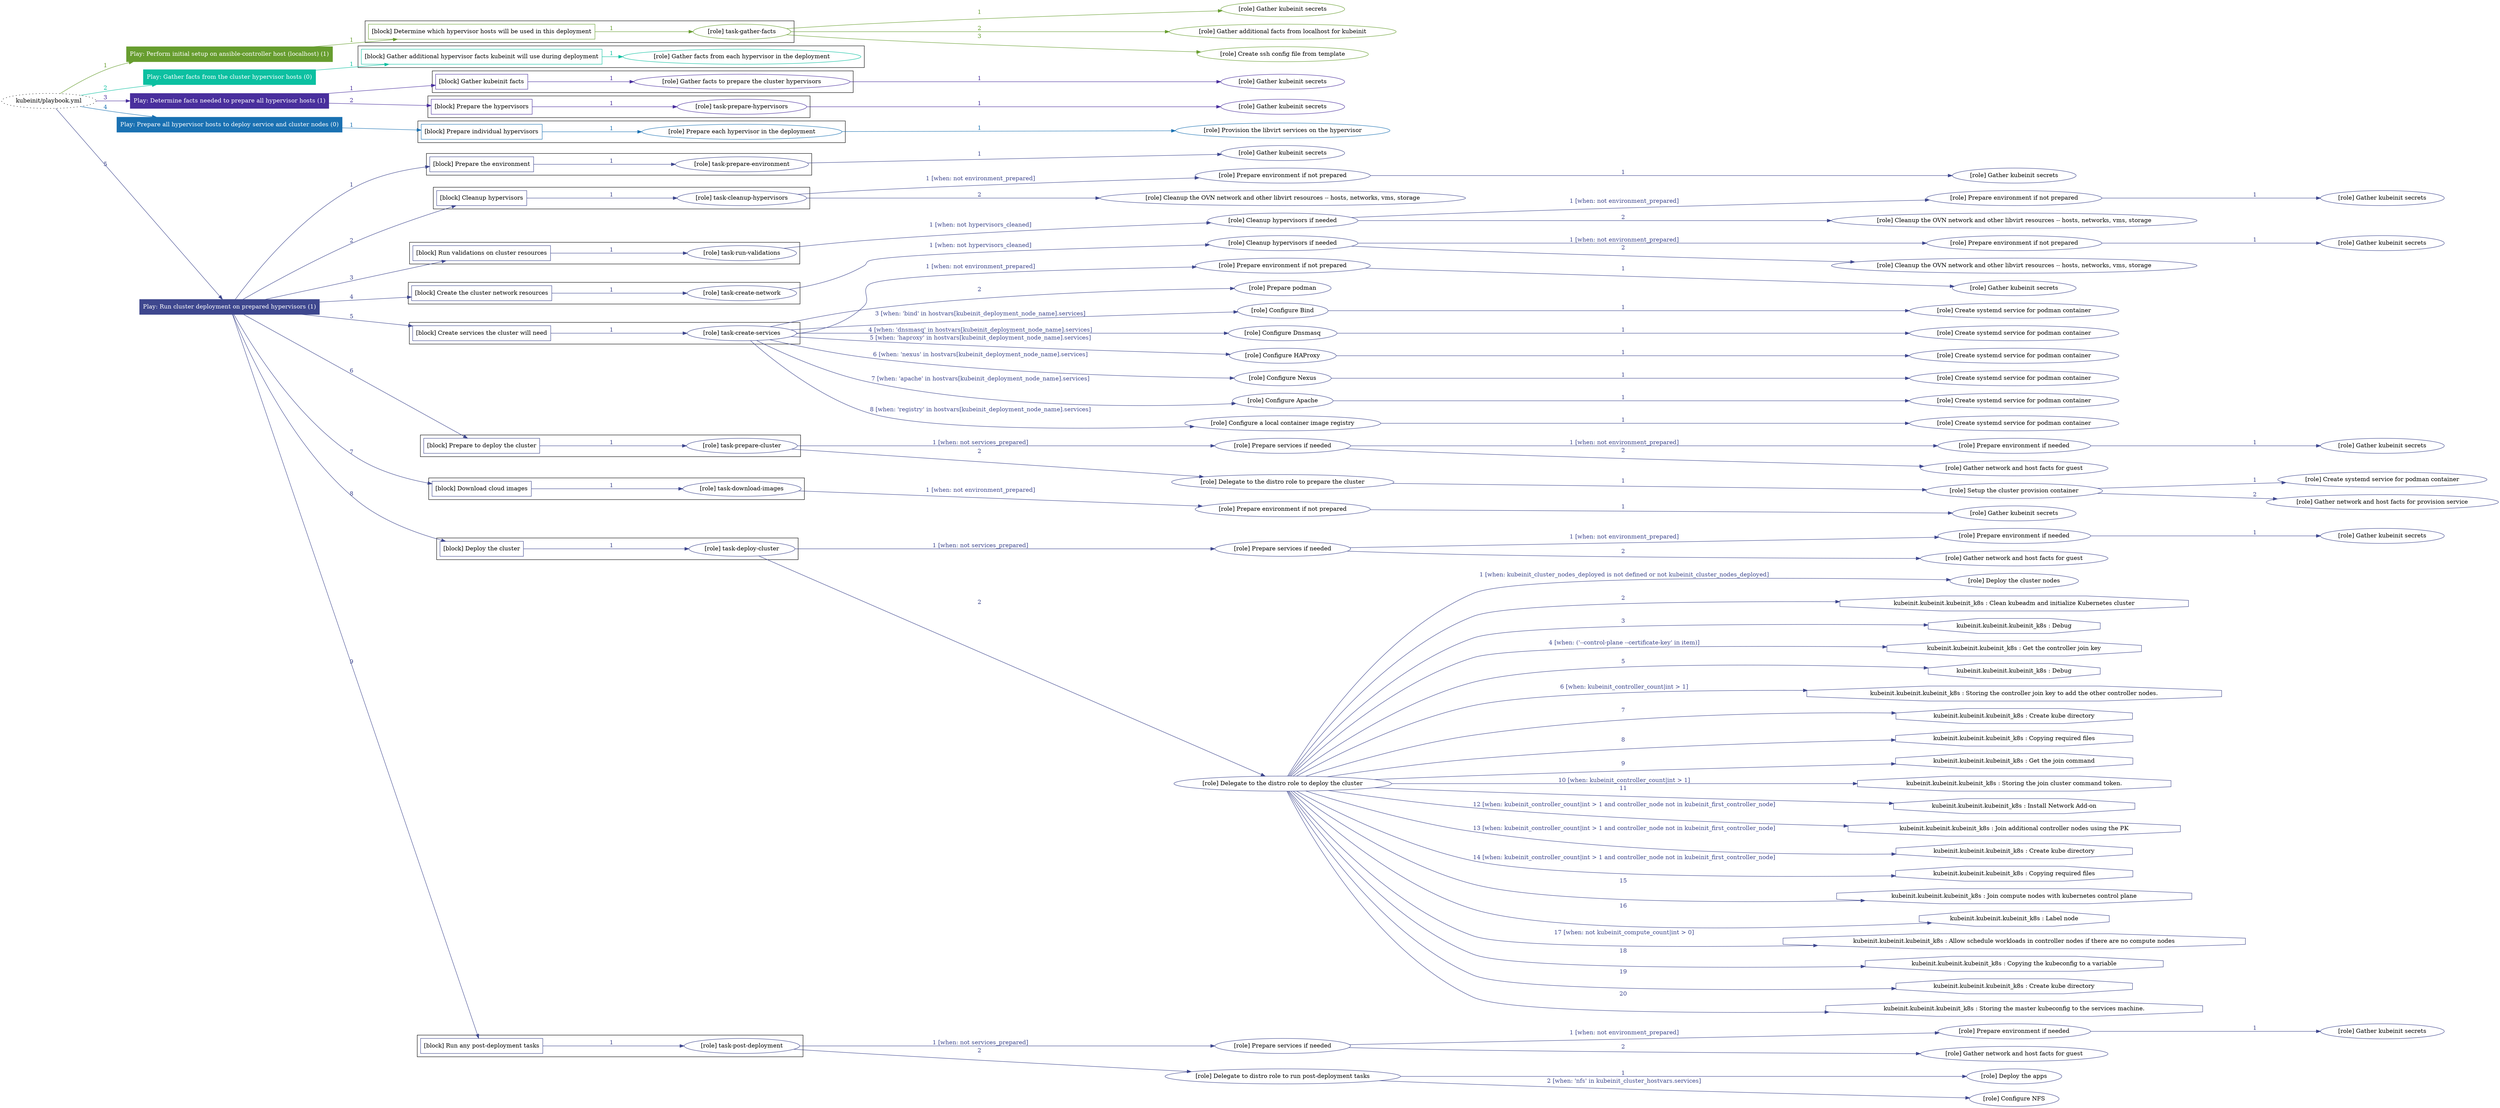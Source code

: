 digraph {
	graph [concentrate=true ordering=in rankdir=LR ratio=fill]
	edge [esep=5 sep=10]
	"kubeinit/playbook.yml" [URL="/home/runner/work/kubeinit/kubeinit/kubeinit/playbook.yml" id=playbook_3165745f style=dotted]
	play_7732053f [label="Play: Perform initial setup on ansible-controller host (localhost) (1)" URL="/home/runner/work/kubeinit/kubeinit/kubeinit/playbook.yml" color="#679d2f" fontcolor="#ffffff" id=play_7732053f shape=box style=filled tooltip=localhost]
	"kubeinit/playbook.yml" -> play_7732053f [label="1 " color="#679d2f" fontcolor="#679d2f" id=edge_18a2d236 labeltooltip="1 " tooltip="1 "]
	subgraph "Gather kubeinit secrets" {
		role_f5521362 [label="[role] Gather kubeinit secrets" URL="/home/runner/.ansible/collections/ansible_collections/kubeinit/kubeinit/roles/kubeinit_prepare/tasks/build_hypervisors_group.yml" color="#679d2f" id=role_f5521362 tooltip="Gather kubeinit secrets"]
	}
	subgraph "Gather additional facts from localhost for kubeinit" {
		role_869989e0 [label="[role] Gather additional facts from localhost for kubeinit" URL="/home/runner/.ansible/collections/ansible_collections/kubeinit/kubeinit/roles/kubeinit_prepare/tasks/build_hypervisors_group.yml" color="#679d2f" id=role_869989e0 tooltip="Gather additional facts from localhost for kubeinit"]
	}
	subgraph "Create ssh config file from template" {
		role_b0a0c45e [label="[role] Create ssh config file from template" URL="/home/runner/.ansible/collections/ansible_collections/kubeinit/kubeinit/roles/kubeinit_prepare/tasks/build_hypervisors_group.yml" color="#679d2f" id=role_b0a0c45e tooltip="Create ssh config file from template"]
	}
	subgraph "task-gather-facts" {
		role_7990afbc [label="[role] task-gather-facts" URL="/home/runner/work/kubeinit/kubeinit/kubeinit/playbook.yml" color="#679d2f" id=role_7990afbc tooltip="task-gather-facts"]
		role_7990afbc -> role_f5521362 [label="1 " color="#679d2f" fontcolor="#679d2f" id=edge_d9686c06 labeltooltip="1 " tooltip="1 "]
		role_7990afbc -> role_869989e0 [label="2 " color="#679d2f" fontcolor="#679d2f" id=edge_63c1c365 labeltooltip="2 " tooltip="2 "]
		role_7990afbc -> role_b0a0c45e [label="3 " color="#679d2f" fontcolor="#679d2f" id=edge_cf2bccf6 labeltooltip="3 " tooltip="3 "]
	}
	subgraph "Play: Perform initial setup on ansible-controller host (localhost) (1)" {
		play_7732053f -> block_eb1ea2cf [label=1 color="#679d2f" fontcolor="#679d2f" id=edge_2b049e24 labeltooltip=1 tooltip=1]
		subgraph cluster_block_eb1ea2cf {
			block_eb1ea2cf [label="[block] Determine which hypervisor hosts will be used in this deployment" URL="/home/runner/work/kubeinit/kubeinit/kubeinit/playbook.yml" color="#679d2f" id=block_eb1ea2cf labeltooltip="Determine which hypervisor hosts will be used in this deployment" shape=box tooltip="Determine which hypervisor hosts will be used in this deployment"]
			block_eb1ea2cf -> role_7990afbc [label="1 " color="#679d2f" fontcolor="#679d2f" id=edge_7a3307f5 labeltooltip="1 " tooltip="1 "]
		}
	}
	play_c67f6a7a [label="Play: Gather facts from the cluster hypervisor hosts (0)" URL="/home/runner/work/kubeinit/kubeinit/kubeinit/playbook.yml" color="#0cc0a1" fontcolor="#ffffff" id=play_c67f6a7a shape=box style=filled tooltip="Play: Gather facts from the cluster hypervisor hosts (0)"]
	"kubeinit/playbook.yml" -> play_c67f6a7a [label="2 " color="#0cc0a1" fontcolor="#0cc0a1" id=edge_d3c351ad labeltooltip="2 " tooltip="2 "]
	subgraph "Gather facts from each hypervisor in the deployment" {
		role_34491dc2 [label="[role] Gather facts from each hypervisor in the deployment" URL="/home/runner/work/kubeinit/kubeinit/kubeinit/playbook.yml" color="#0cc0a1" id=role_34491dc2 tooltip="Gather facts from each hypervisor in the deployment"]
	}
	subgraph "Play: Gather facts from the cluster hypervisor hosts (0)" {
		play_c67f6a7a -> block_c4824971 [label=1 color="#0cc0a1" fontcolor="#0cc0a1" id=edge_800a2364 labeltooltip=1 tooltip=1]
		subgraph cluster_block_c4824971 {
			block_c4824971 [label="[block] Gather additional hypervisor facts kubeinit will use during deployment" URL="/home/runner/work/kubeinit/kubeinit/kubeinit/playbook.yml" color="#0cc0a1" id=block_c4824971 labeltooltip="Gather additional hypervisor facts kubeinit will use during deployment" shape=box tooltip="Gather additional hypervisor facts kubeinit will use during deployment"]
			block_c4824971 -> role_34491dc2 [label="1 " color="#0cc0a1" fontcolor="#0cc0a1" id=edge_af9f98d0 labeltooltip="1 " tooltip="1 "]
		}
	}
	play_3482fbfd [label="Play: Determine facts needed to prepare all hypervisor hosts (1)" URL="/home/runner/work/kubeinit/kubeinit/kubeinit/playbook.yml" color="#492f9d" fontcolor="#ffffff" id=play_3482fbfd shape=box style=filled tooltip=localhost]
	"kubeinit/playbook.yml" -> play_3482fbfd [label="3 " color="#492f9d" fontcolor="#492f9d" id=edge_19262df9 labeltooltip="3 " tooltip="3 "]
	subgraph "Gather kubeinit secrets" {
		role_a6444d42 [label="[role] Gather kubeinit secrets" URL="/home/runner/.ansible/collections/ansible_collections/kubeinit/kubeinit/roles/kubeinit_prepare/tasks/gather_kubeinit_facts.yml" color="#492f9d" id=role_a6444d42 tooltip="Gather kubeinit secrets"]
	}
	subgraph "Gather facts to prepare the cluster hypervisors" {
		role_35781686 [label="[role] Gather facts to prepare the cluster hypervisors" URL="/home/runner/work/kubeinit/kubeinit/kubeinit/playbook.yml" color="#492f9d" id=role_35781686 tooltip="Gather facts to prepare the cluster hypervisors"]
		role_35781686 -> role_a6444d42 [label="1 " color="#492f9d" fontcolor="#492f9d" id=edge_e330c5f6 labeltooltip="1 " tooltip="1 "]
	}
	subgraph "Gather kubeinit secrets" {
		role_bcbd98dd [label="[role] Gather kubeinit secrets" URL="/home/runner/.ansible/collections/ansible_collections/kubeinit/kubeinit/roles/kubeinit_prepare/tasks/gather_kubeinit_facts.yml" color="#492f9d" id=role_bcbd98dd tooltip="Gather kubeinit secrets"]
	}
	subgraph "task-prepare-hypervisors" {
		role_36a575d7 [label="[role] task-prepare-hypervisors" URL="/home/runner/work/kubeinit/kubeinit/kubeinit/playbook.yml" color="#492f9d" id=role_36a575d7 tooltip="task-prepare-hypervisors"]
		role_36a575d7 -> role_bcbd98dd [label="1 " color="#492f9d" fontcolor="#492f9d" id=edge_57d46750 labeltooltip="1 " tooltip="1 "]
	}
	subgraph "Play: Determine facts needed to prepare all hypervisor hosts (1)" {
		play_3482fbfd -> block_3a39e087 [label=1 color="#492f9d" fontcolor="#492f9d" id=edge_b2993657 labeltooltip=1 tooltip=1]
		subgraph cluster_block_3a39e087 {
			block_3a39e087 [label="[block] Gather kubeinit facts" URL="/home/runner/work/kubeinit/kubeinit/kubeinit/playbook.yml" color="#492f9d" id=block_3a39e087 labeltooltip="Gather kubeinit facts" shape=box tooltip="Gather kubeinit facts"]
			block_3a39e087 -> role_35781686 [label="1 " color="#492f9d" fontcolor="#492f9d" id=edge_825f5d15 labeltooltip="1 " tooltip="1 "]
		}
		play_3482fbfd -> block_2d085ab9 [label=2 color="#492f9d" fontcolor="#492f9d" id=edge_289c9c91 labeltooltip=2 tooltip=2]
		subgraph cluster_block_2d085ab9 {
			block_2d085ab9 [label="[block] Prepare the hypervisors" URL="/home/runner/work/kubeinit/kubeinit/kubeinit/playbook.yml" color="#492f9d" id=block_2d085ab9 labeltooltip="Prepare the hypervisors" shape=box tooltip="Prepare the hypervisors"]
			block_2d085ab9 -> role_36a575d7 [label="1 " color="#492f9d" fontcolor="#492f9d" id=edge_ff63791f labeltooltip="1 " tooltip="1 "]
		}
	}
	play_75b4f230 [label="Play: Prepare all hypervisor hosts to deploy service and cluster nodes (0)" URL="/home/runner/work/kubeinit/kubeinit/kubeinit/playbook.yml" color="#1a71b2" fontcolor="#ffffff" id=play_75b4f230 shape=box style=filled tooltip="Play: Prepare all hypervisor hosts to deploy service and cluster nodes (0)"]
	"kubeinit/playbook.yml" -> play_75b4f230 [label="4 " color="#1a71b2" fontcolor="#1a71b2" id=edge_0da9a052 labeltooltip="4 " tooltip="4 "]
	subgraph "Provision the libvirt services on the hypervisor" {
		role_efe961d8 [label="[role] Provision the libvirt services on the hypervisor" URL="/home/runner/.ansible/collections/ansible_collections/kubeinit/kubeinit/roles/kubeinit_prepare/tasks/prepare_hypervisor.yml" color="#1a71b2" id=role_efe961d8 tooltip="Provision the libvirt services on the hypervisor"]
	}
	subgraph "Prepare each hypervisor in the deployment" {
		role_9a3b2b45 [label="[role] Prepare each hypervisor in the deployment" URL="/home/runner/work/kubeinit/kubeinit/kubeinit/playbook.yml" color="#1a71b2" id=role_9a3b2b45 tooltip="Prepare each hypervisor in the deployment"]
		role_9a3b2b45 -> role_efe961d8 [label="1 " color="#1a71b2" fontcolor="#1a71b2" id=edge_e60cfba0 labeltooltip="1 " tooltip="1 "]
	}
	subgraph "Play: Prepare all hypervisor hosts to deploy service and cluster nodes (0)" {
		play_75b4f230 -> block_da610d48 [label=1 color="#1a71b2" fontcolor="#1a71b2" id=edge_67eec0fd labeltooltip=1 tooltip=1]
		subgraph cluster_block_da610d48 {
			block_da610d48 [label="[block] Prepare individual hypervisors" URL="/home/runner/work/kubeinit/kubeinit/kubeinit/playbook.yml" color="#1a71b2" id=block_da610d48 labeltooltip="Prepare individual hypervisors" shape=box tooltip="Prepare individual hypervisors"]
			block_da610d48 -> role_9a3b2b45 [label="1 " color="#1a71b2" fontcolor="#1a71b2" id=edge_448d2291 labeltooltip="1 " tooltip="1 "]
		}
	}
	play_3ad72311 [label="Play: Run cluster deployment on prepared hypervisors (1)" URL="/home/runner/work/kubeinit/kubeinit/kubeinit/playbook.yml" color="#3e478e" fontcolor="#ffffff" id=play_3ad72311 shape=box style=filled tooltip=localhost]
	"kubeinit/playbook.yml" -> play_3ad72311 [label="5 " color="#3e478e" fontcolor="#3e478e" id=edge_d357e8da labeltooltip="5 " tooltip="5 "]
	subgraph "Gather kubeinit secrets" {
		role_316bd470 [label="[role] Gather kubeinit secrets" URL="/home/runner/.ansible/collections/ansible_collections/kubeinit/kubeinit/roles/kubeinit_prepare/tasks/gather_kubeinit_facts.yml" color="#3e478e" id=role_316bd470 tooltip="Gather kubeinit secrets"]
	}
	subgraph "task-prepare-environment" {
		role_17bb1a7e [label="[role] task-prepare-environment" URL="/home/runner/work/kubeinit/kubeinit/kubeinit/playbook.yml" color="#3e478e" id=role_17bb1a7e tooltip="task-prepare-environment"]
		role_17bb1a7e -> role_316bd470 [label="1 " color="#3e478e" fontcolor="#3e478e" id=edge_1576ab50 labeltooltip="1 " tooltip="1 "]
	}
	subgraph "Gather kubeinit secrets" {
		role_2421fcd0 [label="[role] Gather kubeinit secrets" URL="/home/runner/.ansible/collections/ansible_collections/kubeinit/kubeinit/roles/kubeinit_prepare/tasks/gather_kubeinit_facts.yml" color="#3e478e" id=role_2421fcd0 tooltip="Gather kubeinit secrets"]
	}
	subgraph "Prepare environment if not prepared" {
		role_0629b614 [label="[role] Prepare environment if not prepared" URL="/home/runner/.ansible/collections/ansible_collections/kubeinit/kubeinit/roles/kubeinit_prepare/tasks/cleanup_hypervisors.yml" color="#3e478e" id=role_0629b614 tooltip="Prepare environment if not prepared"]
		role_0629b614 -> role_2421fcd0 [label="1 " color="#3e478e" fontcolor="#3e478e" id=edge_58440926 labeltooltip="1 " tooltip="1 "]
	}
	subgraph "Cleanup the OVN network and other libvirt resources -- hosts, networks, vms, storage" {
		role_54d5fd8d [label="[role] Cleanup the OVN network and other libvirt resources -- hosts, networks, vms, storage" URL="/home/runner/.ansible/collections/ansible_collections/kubeinit/kubeinit/roles/kubeinit_prepare/tasks/cleanup_hypervisors.yml" color="#3e478e" id=role_54d5fd8d tooltip="Cleanup the OVN network and other libvirt resources -- hosts, networks, vms, storage"]
	}
	subgraph "task-cleanup-hypervisors" {
		role_c85afd9b [label="[role] task-cleanup-hypervisors" URL="/home/runner/work/kubeinit/kubeinit/kubeinit/playbook.yml" color="#3e478e" id=role_c85afd9b tooltip="task-cleanup-hypervisors"]
		role_c85afd9b -> role_0629b614 [label="1 [when: not environment_prepared]" color="#3e478e" fontcolor="#3e478e" id=edge_e163da12 labeltooltip="1 [when: not environment_prepared]" tooltip="1 [when: not environment_prepared]"]
		role_c85afd9b -> role_54d5fd8d [label="2 " color="#3e478e" fontcolor="#3e478e" id=edge_c6ffd239 labeltooltip="2 " tooltip="2 "]
	}
	subgraph "Gather kubeinit secrets" {
		role_d8b8347f [label="[role] Gather kubeinit secrets" URL="/home/runner/.ansible/collections/ansible_collections/kubeinit/kubeinit/roles/kubeinit_prepare/tasks/gather_kubeinit_facts.yml" color="#3e478e" id=role_d8b8347f tooltip="Gather kubeinit secrets"]
	}
	subgraph "Prepare environment if not prepared" {
		role_708a2ee4 [label="[role] Prepare environment if not prepared" URL="/home/runner/.ansible/collections/ansible_collections/kubeinit/kubeinit/roles/kubeinit_prepare/tasks/cleanup_hypervisors.yml" color="#3e478e" id=role_708a2ee4 tooltip="Prepare environment if not prepared"]
		role_708a2ee4 -> role_d8b8347f [label="1 " color="#3e478e" fontcolor="#3e478e" id=edge_58d5c79b labeltooltip="1 " tooltip="1 "]
	}
	subgraph "Cleanup the OVN network and other libvirt resources -- hosts, networks, vms, storage" {
		role_8eee8538 [label="[role] Cleanup the OVN network and other libvirt resources -- hosts, networks, vms, storage" URL="/home/runner/.ansible/collections/ansible_collections/kubeinit/kubeinit/roles/kubeinit_prepare/tasks/cleanup_hypervisors.yml" color="#3e478e" id=role_8eee8538 tooltip="Cleanup the OVN network and other libvirt resources -- hosts, networks, vms, storage"]
	}
	subgraph "Cleanup hypervisors if needed" {
		role_d2f7ac03 [label="[role] Cleanup hypervisors if needed" URL="/home/runner/.ansible/collections/ansible_collections/kubeinit/kubeinit/roles/kubeinit_validations/tasks/main.yml" color="#3e478e" id=role_d2f7ac03 tooltip="Cleanup hypervisors if needed"]
		role_d2f7ac03 -> role_708a2ee4 [label="1 [when: not environment_prepared]" color="#3e478e" fontcolor="#3e478e" id=edge_976ac7d8 labeltooltip="1 [when: not environment_prepared]" tooltip="1 [when: not environment_prepared]"]
		role_d2f7ac03 -> role_8eee8538 [label="2 " color="#3e478e" fontcolor="#3e478e" id=edge_96206c5b labeltooltip="2 " tooltip="2 "]
	}
	subgraph "task-run-validations" {
		role_d3e943c5 [label="[role] task-run-validations" URL="/home/runner/work/kubeinit/kubeinit/kubeinit/playbook.yml" color="#3e478e" id=role_d3e943c5 tooltip="task-run-validations"]
		role_d3e943c5 -> role_d2f7ac03 [label="1 [when: not hypervisors_cleaned]" color="#3e478e" fontcolor="#3e478e" id=edge_f1c0a6af labeltooltip="1 [when: not hypervisors_cleaned]" tooltip="1 [when: not hypervisors_cleaned]"]
	}
	subgraph "Gather kubeinit secrets" {
		role_7473828e [label="[role] Gather kubeinit secrets" URL="/home/runner/.ansible/collections/ansible_collections/kubeinit/kubeinit/roles/kubeinit_prepare/tasks/gather_kubeinit_facts.yml" color="#3e478e" id=role_7473828e tooltip="Gather kubeinit secrets"]
	}
	subgraph "Prepare environment if not prepared" {
		role_cd8ec836 [label="[role] Prepare environment if not prepared" URL="/home/runner/.ansible/collections/ansible_collections/kubeinit/kubeinit/roles/kubeinit_prepare/tasks/cleanup_hypervisors.yml" color="#3e478e" id=role_cd8ec836 tooltip="Prepare environment if not prepared"]
		role_cd8ec836 -> role_7473828e [label="1 " color="#3e478e" fontcolor="#3e478e" id=edge_6739944d labeltooltip="1 " tooltip="1 "]
	}
	subgraph "Cleanup the OVN network and other libvirt resources -- hosts, networks, vms, storage" {
		role_aff977ee [label="[role] Cleanup the OVN network and other libvirt resources -- hosts, networks, vms, storage" URL="/home/runner/.ansible/collections/ansible_collections/kubeinit/kubeinit/roles/kubeinit_prepare/tasks/cleanup_hypervisors.yml" color="#3e478e" id=role_aff977ee tooltip="Cleanup the OVN network and other libvirt resources -- hosts, networks, vms, storage"]
	}
	subgraph "Cleanup hypervisors if needed" {
		role_e531f268 [label="[role] Cleanup hypervisors if needed" URL="/home/runner/.ansible/collections/ansible_collections/kubeinit/kubeinit/roles/kubeinit_libvirt/tasks/create_network.yml" color="#3e478e" id=role_e531f268 tooltip="Cleanup hypervisors if needed"]
		role_e531f268 -> role_cd8ec836 [label="1 [when: not environment_prepared]" color="#3e478e" fontcolor="#3e478e" id=edge_e78756f5 labeltooltip="1 [when: not environment_prepared]" tooltip="1 [when: not environment_prepared]"]
		role_e531f268 -> role_aff977ee [label="2 " color="#3e478e" fontcolor="#3e478e" id=edge_6941ae46 labeltooltip="2 " tooltip="2 "]
	}
	subgraph "task-create-network" {
		role_a4b1c1f9 [label="[role] task-create-network" URL="/home/runner/work/kubeinit/kubeinit/kubeinit/playbook.yml" color="#3e478e" id=role_a4b1c1f9 tooltip="task-create-network"]
		role_a4b1c1f9 -> role_e531f268 [label="1 [when: not hypervisors_cleaned]" color="#3e478e" fontcolor="#3e478e" id=edge_278b6329 labeltooltip="1 [when: not hypervisors_cleaned]" tooltip="1 [when: not hypervisors_cleaned]"]
	}
	subgraph "Gather kubeinit secrets" {
		role_55a1cc12 [label="[role] Gather kubeinit secrets" URL="/home/runner/.ansible/collections/ansible_collections/kubeinit/kubeinit/roles/kubeinit_prepare/tasks/gather_kubeinit_facts.yml" color="#3e478e" id=role_55a1cc12 tooltip="Gather kubeinit secrets"]
	}
	subgraph "Prepare environment if not prepared" {
		role_262603f8 [label="[role] Prepare environment if not prepared" URL="/home/runner/.ansible/collections/ansible_collections/kubeinit/kubeinit/roles/kubeinit_services/tasks/main.yml" color="#3e478e" id=role_262603f8 tooltip="Prepare environment if not prepared"]
		role_262603f8 -> role_55a1cc12 [label="1 " color="#3e478e" fontcolor="#3e478e" id=edge_b19e47af labeltooltip="1 " tooltip="1 "]
	}
	subgraph "Prepare podman" {
		role_af8da46a [label="[role] Prepare podman" URL="/home/runner/.ansible/collections/ansible_collections/kubeinit/kubeinit/roles/kubeinit_services/tasks/00_create_service_pod.yml" color="#3e478e" id=role_af8da46a tooltip="Prepare podman"]
	}
	subgraph "Create systemd service for podman container" {
		role_771748c2 [label="[role] Create systemd service for podman container" URL="/home/runner/.ansible/collections/ansible_collections/kubeinit/kubeinit/roles/kubeinit_bind/tasks/main.yml" color="#3e478e" id=role_771748c2 tooltip="Create systemd service for podman container"]
	}
	subgraph "Configure Bind" {
		role_23d34fb8 [label="[role] Configure Bind" URL="/home/runner/.ansible/collections/ansible_collections/kubeinit/kubeinit/roles/kubeinit_services/tasks/start_services_containers.yml" color="#3e478e" id=role_23d34fb8 tooltip="Configure Bind"]
		role_23d34fb8 -> role_771748c2 [label="1 " color="#3e478e" fontcolor="#3e478e" id=edge_f63b32d1 labeltooltip="1 " tooltip="1 "]
	}
	subgraph "Create systemd service for podman container" {
		role_e5cddb9d [label="[role] Create systemd service for podman container" URL="/home/runner/.ansible/collections/ansible_collections/kubeinit/kubeinit/roles/kubeinit_dnsmasq/tasks/main.yml" color="#3e478e" id=role_e5cddb9d tooltip="Create systemd service for podman container"]
	}
	subgraph "Configure Dnsmasq" {
		role_c4b2b7ac [label="[role] Configure Dnsmasq" URL="/home/runner/.ansible/collections/ansible_collections/kubeinit/kubeinit/roles/kubeinit_services/tasks/start_services_containers.yml" color="#3e478e" id=role_c4b2b7ac tooltip="Configure Dnsmasq"]
		role_c4b2b7ac -> role_e5cddb9d [label="1 " color="#3e478e" fontcolor="#3e478e" id=edge_329ff7d8 labeltooltip="1 " tooltip="1 "]
	}
	subgraph "Create systemd service for podman container" {
		role_b57f21c9 [label="[role] Create systemd service for podman container" URL="/home/runner/.ansible/collections/ansible_collections/kubeinit/kubeinit/roles/kubeinit_haproxy/tasks/main.yml" color="#3e478e" id=role_b57f21c9 tooltip="Create systemd service for podman container"]
	}
	subgraph "Configure HAProxy" {
		role_4fc18603 [label="[role] Configure HAProxy" URL="/home/runner/.ansible/collections/ansible_collections/kubeinit/kubeinit/roles/kubeinit_services/tasks/start_services_containers.yml" color="#3e478e" id=role_4fc18603 tooltip="Configure HAProxy"]
		role_4fc18603 -> role_b57f21c9 [label="1 " color="#3e478e" fontcolor="#3e478e" id=edge_f00d94d9 labeltooltip="1 " tooltip="1 "]
	}
	subgraph "Create systemd service for podman container" {
		role_998db49b [label="[role] Create systemd service for podman container" URL="/home/runner/.ansible/collections/ansible_collections/kubeinit/kubeinit/roles/kubeinit_nexus/tasks/main.yml" color="#3e478e" id=role_998db49b tooltip="Create systemd service for podman container"]
	}
	subgraph "Configure Nexus" {
		role_a3077f7b [label="[role] Configure Nexus" URL="/home/runner/.ansible/collections/ansible_collections/kubeinit/kubeinit/roles/kubeinit_services/tasks/start_services_containers.yml" color="#3e478e" id=role_a3077f7b tooltip="Configure Nexus"]
		role_a3077f7b -> role_998db49b [label="1 " color="#3e478e" fontcolor="#3e478e" id=edge_da5de4a9 labeltooltip="1 " tooltip="1 "]
	}
	subgraph "Create systemd service for podman container" {
		role_2366bb9c [label="[role] Create systemd service for podman container" URL="/home/runner/.ansible/collections/ansible_collections/kubeinit/kubeinit/roles/kubeinit_apache/tasks/main.yml" color="#3e478e" id=role_2366bb9c tooltip="Create systemd service for podman container"]
	}
	subgraph "Configure Apache" {
		role_864cc1bb [label="[role] Configure Apache" URL="/home/runner/.ansible/collections/ansible_collections/kubeinit/kubeinit/roles/kubeinit_services/tasks/start_services_containers.yml" color="#3e478e" id=role_864cc1bb tooltip="Configure Apache"]
		role_864cc1bb -> role_2366bb9c [label="1 " color="#3e478e" fontcolor="#3e478e" id=edge_1f3ac48f labeltooltip="1 " tooltip="1 "]
	}
	subgraph "Create systemd service for podman container" {
		role_9c3be89b [label="[role] Create systemd service for podman container" URL="/home/runner/.ansible/collections/ansible_collections/kubeinit/kubeinit/roles/kubeinit_registry/tasks/main.yml" color="#3e478e" id=role_9c3be89b tooltip="Create systemd service for podman container"]
	}
	subgraph "Configure a local container image registry" {
		role_c09ae791 [label="[role] Configure a local container image registry" URL="/home/runner/.ansible/collections/ansible_collections/kubeinit/kubeinit/roles/kubeinit_services/tasks/start_services_containers.yml" color="#3e478e" id=role_c09ae791 tooltip="Configure a local container image registry"]
		role_c09ae791 -> role_9c3be89b [label="1 " color="#3e478e" fontcolor="#3e478e" id=edge_7c937c04 labeltooltip="1 " tooltip="1 "]
	}
	subgraph "task-create-services" {
		role_a737104c [label="[role] task-create-services" URL="/home/runner/work/kubeinit/kubeinit/kubeinit/playbook.yml" color="#3e478e" id=role_a737104c tooltip="task-create-services"]
		role_a737104c -> role_262603f8 [label="1 [when: not environment_prepared]" color="#3e478e" fontcolor="#3e478e" id=edge_34235ab9 labeltooltip="1 [when: not environment_prepared]" tooltip="1 [when: not environment_prepared]"]
		role_a737104c -> role_af8da46a [label="2 " color="#3e478e" fontcolor="#3e478e" id=edge_71d63f8f labeltooltip="2 " tooltip="2 "]
		role_a737104c -> role_23d34fb8 [label="3 [when: 'bind' in hostvars[kubeinit_deployment_node_name].services]" color="#3e478e" fontcolor="#3e478e" id=edge_d868874d labeltooltip="3 [when: 'bind' in hostvars[kubeinit_deployment_node_name].services]" tooltip="3 [when: 'bind' in hostvars[kubeinit_deployment_node_name].services]"]
		role_a737104c -> role_c4b2b7ac [label="4 [when: 'dnsmasq' in hostvars[kubeinit_deployment_node_name].services]" color="#3e478e" fontcolor="#3e478e" id=edge_dcd67cea labeltooltip="4 [when: 'dnsmasq' in hostvars[kubeinit_deployment_node_name].services]" tooltip="4 [when: 'dnsmasq' in hostvars[kubeinit_deployment_node_name].services]"]
		role_a737104c -> role_4fc18603 [label="5 [when: 'haproxy' in hostvars[kubeinit_deployment_node_name].services]" color="#3e478e" fontcolor="#3e478e" id=edge_9b922b33 labeltooltip="5 [when: 'haproxy' in hostvars[kubeinit_deployment_node_name].services]" tooltip="5 [when: 'haproxy' in hostvars[kubeinit_deployment_node_name].services]"]
		role_a737104c -> role_a3077f7b [label="6 [when: 'nexus' in hostvars[kubeinit_deployment_node_name].services]" color="#3e478e" fontcolor="#3e478e" id=edge_ec4524b8 labeltooltip="6 [when: 'nexus' in hostvars[kubeinit_deployment_node_name].services]" tooltip="6 [when: 'nexus' in hostvars[kubeinit_deployment_node_name].services]"]
		role_a737104c -> role_864cc1bb [label="7 [when: 'apache' in hostvars[kubeinit_deployment_node_name].services]" color="#3e478e" fontcolor="#3e478e" id=edge_f492cdcb labeltooltip="7 [when: 'apache' in hostvars[kubeinit_deployment_node_name].services]" tooltip="7 [when: 'apache' in hostvars[kubeinit_deployment_node_name].services]"]
		role_a737104c -> role_c09ae791 [label="8 [when: 'registry' in hostvars[kubeinit_deployment_node_name].services]" color="#3e478e" fontcolor="#3e478e" id=edge_bed1ff28 labeltooltip="8 [when: 'registry' in hostvars[kubeinit_deployment_node_name].services]" tooltip="8 [when: 'registry' in hostvars[kubeinit_deployment_node_name].services]"]
	}
	subgraph "Gather kubeinit secrets" {
		role_6135e067 [label="[role] Gather kubeinit secrets" URL="/home/runner/.ansible/collections/ansible_collections/kubeinit/kubeinit/roles/kubeinit_prepare/tasks/gather_kubeinit_facts.yml" color="#3e478e" id=role_6135e067 tooltip="Gather kubeinit secrets"]
	}
	subgraph "Prepare environment if needed" {
		role_8804313a [label="[role] Prepare environment if needed" URL="/home/runner/.ansible/collections/ansible_collections/kubeinit/kubeinit/roles/kubeinit_services/tasks/prepare_services.yml" color="#3e478e" id=role_8804313a tooltip="Prepare environment if needed"]
		role_8804313a -> role_6135e067 [label="1 " color="#3e478e" fontcolor="#3e478e" id=edge_a0377dde labeltooltip="1 " tooltip="1 "]
	}
	subgraph "Gather network and host facts for guest" {
		role_6f137b51 [label="[role] Gather network and host facts for guest" URL="/home/runner/.ansible/collections/ansible_collections/kubeinit/kubeinit/roles/kubeinit_services/tasks/prepare_services.yml" color="#3e478e" id=role_6f137b51 tooltip="Gather network and host facts for guest"]
	}
	subgraph "Prepare services if needed" {
		role_6a8de60f [label="[role] Prepare services if needed" URL="/home/runner/.ansible/collections/ansible_collections/kubeinit/kubeinit/roles/kubeinit_prepare/tasks/prepare_cluster.yml" color="#3e478e" id=role_6a8de60f tooltip="Prepare services if needed"]
		role_6a8de60f -> role_8804313a [label="1 [when: not environment_prepared]" color="#3e478e" fontcolor="#3e478e" id=edge_3e1053b2 labeltooltip="1 [when: not environment_prepared]" tooltip="1 [when: not environment_prepared]"]
		role_6a8de60f -> role_6f137b51 [label="2 " color="#3e478e" fontcolor="#3e478e" id=edge_1c26ebc7 labeltooltip="2 " tooltip="2 "]
	}
	subgraph "Create systemd service for podman container" {
		role_572d4c9b [label="[role] Create systemd service for podman container" URL="/home/runner/.ansible/collections/ansible_collections/kubeinit/kubeinit/roles/kubeinit_services/tasks/create_provision_container.yml" color="#3e478e" id=role_572d4c9b tooltip="Create systemd service for podman container"]
	}
	subgraph "Gather network and host facts for provision service" {
		role_5d5234fa [label="[role] Gather network and host facts for provision service" URL="/home/runner/.ansible/collections/ansible_collections/kubeinit/kubeinit/roles/kubeinit_services/tasks/create_provision_container.yml" color="#3e478e" id=role_5d5234fa tooltip="Gather network and host facts for provision service"]
	}
	subgraph "Setup the cluster provision container" {
		role_587cd760 [label="[role] Setup the cluster provision container" URL="/home/runner/.ansible/collections/ansible_collections/kubeinit/kubeinit/roles/kubeinit_k8s/tasks/prepare_cluster.yml" color="#3e478e" id=role_587cd760 tooltip="Setup the cluster provision container"]
		role_587cd760 -> role_572d4c9b [label="1 " color="#3e478e" fontcolor="#3e478e" id=edge_ddc0b21c labeltooltip="1 " tooltip="1 "]
		role_587cd760 -> role_5d5234fa [label="2 " color="#3e478e" fontcolor="#3e478e" id=edge_43476c76 labeltooltip="2 " tooltip="2 "]
	}
	subgraph "Delegate to the distro role to prepare the cluster" {
		role_277f7503 [label="[role] Delegate to the distro role to prepare the cluster" URL="/home/runner/.ansible/collections/ansible_collections/kubeinit/kubeinit/roles/kubeinit_prepare/tasks/prepare_cluster.yml" color="#3e478e" id=role_277f7503 tooltip="Delegate to the distro role to prepare the cluster"]
		role_277f7503 -> role_587cd760 [label="1 " color="#3e478e" fontcolor="#3e478e" id=edge_671e4ec0 labeltooltip="1 " tooltip="1 "]
	}
	subgraph "task-prepare-cluster" {
		role_b953a3ad [label="[role] task-prepare-cluster" URL="/home/runner/work/kubeinit/kubeinit/kubeinit/playbook.yml" color="#3e478e" id=role_b953a3ad tooltip="task-prepare-cluster"]
		role_b953a3ad -> role_6a8de60f [label="1 [when: not services_prepared]" color="#3e478e" fontcolor="#3e478e" id=edge_9ce6daf6 labeltooltip="1 [when: not services_prepared]" tooltip="1 [when: not services_prepared]"]
		role_b953a3ad -> role_277f7503 [label="2 " color="#3e478e" fontcolor="#3e478e" id=edge_1b98ef29 labeltooltip="2 " tooltip="2 "]
	}
	subgraph "Gather kubeinit secrets" {
		role_df080f73 [label="[role] Gather kubeinit secrets" URL="/home/runner/.ansible/collections/ansible_collections/kubeinit/kubeinit/roles/kubeinit_prepare/tasks/gather_kubeinit_facts.yml" color="#3e478e" id=role_df080f73 tooltip="Gather kubeinit secrets"]
	}
	subgraph "Prepare environment if not prepared" {
		role_e3eb9c7f [label="[role] Prepare environment if not prepared" URL="/home/runner/.ansible/collections/ansible_collections/kubeinit/kubeinit/roles/kubeinit_libvirt/tasks/download_cloud_images.yml" color="#3e478e" id=role_e3eb9c7f tooltip="Prepare environment if not prepared"]
		role_e3eb9c7f -> role_df080f73 [label="1 " color="#3e478e" fontcolor="#3e478e" id=edge_fc3d53c2 labeltooltip="1 " tooltip="1 "]
	}
	subgraph "task-download-images" {
		role_dcd28c23 [label="[role] task-download-images" URL="/home/runner/work/kubeinit/kubeinit/kubeinit/playbook.yml" color="#3e478e" id=role_dcd28c23 tooltip="task-download-images"]
		role_dcd28c23 -> role_e3eb9c7f [label="1 [when: not environment_prepared]" color="#3e478e" fontcolor="#3e478e" id=edge_088452f0 labeltooltip="1 [when: not environment_prepared]" tooltip="1 [when: not environment_prepared]"]
	}
	subgraph "Gather kubeinit secrets" {
		role_5984fa78 [label="[role] Gather kubeinit secrets" URL="/home/runner/.ansible/collections/ansible_collections/kubeinit/kubeinit/roles/kubeinit_prepare/tasks/gather_kubeinit_facts.yml" color="#3e478e" id=role_5984fa78 tooltip="Gather kubeinit secrets"]
	}
	subgraph "Prepare environment if needed" {
		role_856ecb00 [label="[role] Prepare environment if needed" URL="/home/runner/.ansible/collections/ansible_collections/kubeinit/kubeinit/roles/kubeinit_services/tasks/prepare_services.yml" color="#3e478e" id=role_856ecb00 tooltip="Prepare environment if needed"]
		role_856ecb00 -> role_5984fa78 [label="1 " color="#3e478e" fontcolor="#3e478e" id=edge_57210aac labeltooltip="1 " tooltip="1 "]
	}
	subgraph "Gather network and host facts for guest" {
		role_b2188203 [label="[role] Gather network and host facts for guest" URL="/home/runner/.ansible/collections/ansible_collections/kubeinit/kubeinit/roles/kubeinit_services/tasks/prepare_services.yml" color="#3e478e" id=role_b2188203 tooltip="Gather network and host facts for guest"]
	}
	subgraph "Prepare services if needed" {
		role_14099e9f [label="[role] Prepare services if needed" URL="/home/runner/.ansible/collections/ansible_collections/kubeinit/kubeinit/roles/kubeinit_prepare/tasks/deploy_cluster.yml" color="#3e478e" id=role_14099e9f tooltip="Prepare services if needed"]
		role_14099e9f -> role_856ecb00 [label="1 [when: not environment_prepared]" color="#3e478e" fontcolor="#3e478e" id=edge_325b3c14 labeltooltip="1 [when: not environment_prepared]" tooltip="1 [when: not environment_prepared]"]
		role_14099e9f -> role_b2188203 [label="2 " color="#3e478e" fontcolor="#3e478e" id=edge_4aa436e0 labeltooltip="2 " tooltip="2 "]
	}
	subgraph "Deploy the cluster nodes" {
		role_5ec9afe1 [label="[role] Deploy the cluster nodes" URL="/home/runner/.ansible/collections/ansible_collections/kubeinit/kubeinit/roles/kubeinit_k8s/tasks/main.yml" color="#3e478e" id=role_5ec9afe1 tooltip="Deploy the cluster nodes"]
	}
	subgraph "Delegate to the distro role to deploy the cluster" {
		role_070a6029 [label="[role] Delegate to the distro role to deploy the cluster" URL="/home/runner/.ansible/collections/ansible_collections/kubeinit/kubeinit/roles/kubeinit_prepare/tasks/deploy_cluster.yml" color="#3e478e" id=role_070a6029 tooltip="Delegate to the distro role to deploy the cluster"]
		role_070a6029 -> role_5ec9afe1 [label="1 [when: kubeinit_cluster_nodes_deployed is not defined or not kubeinit_cluster_nodes_deployed]" color="#3e478e" fontcolor="#3e478e" id=edge_c1cab9a6 labeltooltip="1 [when: kubeinit_cluster_nodes_deployed is not defined or not kubeinit_cluster_nodes_deployed]" tooltip="1 [when: kubeinit_cluster_nodes_deployed is not defined or not kubeinit_cluster_nodes_deployed]"]
		task_121f103d [label="kubeinit.kubeinit.kubeinit_k8s : Clean kubeadm and initialize Kubernetes cluster" URL="/home/runner/.ansible/collections/ansible_collections/kubeinit/kubeinit/roles/kubeinit_k8s/tasks/main.yml" color="#3e478e" id=task_121f103d shape=octagon tooltip="kubeinit.kubeinit.kubeinit_k8s : Clean kubeadm and initialize Kubernetes cluster"]
		role_070a6029 -> task_121f103d [label="2 " color="#3e478e" fontcolor="#3e478e" id=edge_60829e55 labeltooltip="2 " tooltip="2 "]
		task_8bfa6e8c [label="kubeinit.kubeinit.kubeinit_k8s : Debug" URL="/home/runner/.ansible/collections/ansible_collections/kubeinit/kubeinit/roles/kubeinit_k8s/tasks/main.yml" color="#3e478e" id=task_8bfa6e8c shape=octagon tooltip="kubeinit.kubeinit.kubeinit_k8s : Debug"]
		role_070a6029 -> task_8bfa6e8c [label="3 " color="#3e478e" fontcolor="#3e478e" id=edge_4d76ede6 labeltooltip="3 " tooltip="3 "]
		task_1f0a932c [label="kubeinit.kubeinit.kubeinit_k8s : Get the controller join key" URL="/home/runner/.ansible/collections/ansible_collections/kubeinit/kubeinit/roles/kubeinit_k8s/tasks/main.yml" color="#3e478e" id=task_1f0a932c shape=octagon tooltip="kubeinit.kubeinit.kubeinit_k8s : Get the controller join key"]
		role_070a6029 -> task_1f0a932c [label="4 [when: ('--control-plane --certificate-key' in item)]" color="#3e478e" fontcolor="#3e478e" id=edge_bb8b47fb labeltooltip="4 [when: ('--control-plane --certificate-key' in item)]" tooltip="4 [when: ('--control-plane --certificate-key' in item)]"]
		task_2600df9f [label="kubeinit.kubeinit.kubeinit_k8s : Debug" URL="/home/runner/.ansible/collections/ansible_collections/kubeinit/kubeinit/roles/kubeinit_k8s/tasks/main.yml" color="#3e478e" id=task_2600df9f shape=octagon tooltip="kubeinit.kubeinit.kubeinit_k8s : Debug"]
		role_070a6029 -> task_2600df9f [label="5 " color="#3e478e" fontcolor="#3e478e" id=edge_8423d2b4 labeltooltip="5 " tooltip="5 "]
		task_d07e3be7 [label="kubeinit.kubeinit.kubeinit_k8s : Storing the controller join key to add the other controller nodes." URL="/home/runner/.ansible/collections/ansible_collections/kubeinit/kubeinit/roles/kubeinit_k8s/tasks/main.yml" color="#3e478e" id=task_d07e3be7 shape=octagon tooltip="kubeinit.kubeinit.kubeinit_k8s : Storing the controller join key to add the other controller nodes."]
		role_070a6029 -> task_d07e3be7 [label="6 [when: kubeinit_controller_count|int > 1]" color="#3e478e" fontcolor="#3e478e" id=edge_f39ef6fb labeltooltip="6 [when: kubeinit_controller_count|int > 1]" tooltip="6 [when: kubeinit_controller_count|int > 1]"]
		task_740e2a79 [label="kubeinit.kubeinit.kubeinit_k8s : Create kube directory" URL="/home/runner/.ansible/collections/ansible_collections/kubeinit/kubeinit/roles/kubeinit_k8s/tasks/main.yml" color="#3e478e" id=task_740e2a79 shape=octagon tooltip="kubeinit.kubeinit.kubeinit_k8s : Create kube directory"]
		role_070a6029 -> task_740e2a79 [label="7 " color="#3e478e" fontcolor="#3e478e" id=edge_f89a9206 labeltooltip="7 " tooltip="7 "]
		task_28e8d682 [label="kubeinit.kubeinit.kubeinit_k8s : Copying required files" URL="/home/runner/.ansible/collections/ansible_collections/kubeinit/kubeinit/roles/kubeinit_k8s/tasks/main.yml" color="#3e478e" id=task_28e8d682 shape=octagon tooltip="kubeinit.kubeinit.kubeinit_k8s : Copying required files"]
		role_070a6029 -> task_28e8d682 [label="8 " color="#3e478e" fontcolor="#3e478e" id=edge_fd6b0e70 labeltooltip="8 " tooltip="8 "]
		task_80709706 [label="kubeinit.kubeinit.kubeinit_k8s : Get the join command" URL="/home/runner/.ansible/collections/ansible_collections/kubeinit/kubeinit/roles/kubeinit_k8s/tasks/main.yml" color="#3e478e" id=task_80709706 shape=octagon tooltip="kubeinit.kubeinit.kubeinit_k8s : Get the join command"]
		role_070a6029 -> task_80709706 [label="9 " color="#3e478e" fontcolor="#3e478e" id=edge_fe13f3bf labeltooltip="9 " tooltip="9 "]
		task_c973e92d [label="kubeinit.kubeinit.kubeinit_k8s : Storing the join cluster command token." URL="/home/runner/.ansible/collections/ansible_collections/kubeinit/kubeinit/roles/kubeinit_k8s/tasks/main.yml" color="#3e478e" id=task_c973e92d shape=octagon tooltip="kubeinit.kubeinit.kubeinit_k8s : Storing the join cluster command token."]
		role_070a6029 -> task_c973e92d [label="10 [when: kubeinit_controller_count|int > 1]" color="#3e478e" fontcolor="#3e478e" id=edge_38e78f1e labeltooltip="10 [when: kubeinit_controller_count|int > 1]" tooltip="10 [when: kubeinit_controller_count|int > 1]"]
		task_253dc8aa [label="kubeinit.kubeinit.kubeinit_k8s : Install Network Add-on" URL="/home/runner/.ansible/collections/ansible_collections/kubeinit/kubeinit/roles/kubeinit_k8s/tasks/main.yml" color="#3e478e" id=task_253dc8aa shape=octagon tooltip="kubeinit.kubeinit.kubeinit_k8s : Install Network Add-on"]
		role_070a6029 -> task_253dc8aa [label="11 " color="#3e478e" fontcolor="#3e478e" id=edge_a6174960 labeltooltip="11 " tooltip="11 "]
		task_aee289cb [label="kubeinit.kubeinit.kubeinit_k8s : Join additional controller nodes using the PK" URL="/home/runner/.ansible/collections/ansible_collections/kubeinit/kubeinit/roles/kubeinit_k8s/tasks/main.yml" color="#3e478e" id=task_aee289cb shape=octagon tooltip="kubeinit.kubeinit.kubeinit_k8s : Join additional controller nodes using the PK"]
		role_070a6029 -> task_aee289cb [label="12 [when: kubeinit_controller_count|int > 1 and controller_node not in kubeinit_first_controller_node]" color="#3e478e" fontcolor="#3e478e" id=edge_1a68888c labeltooltip="12 [when: kubeinit_controller_count|int > 1 and controller_node not in kubeinit_first_controller_node]" tooltip="12 [when: kubeinit_controller_count|int > 1 and controller_node not in kubeinit_first_controller_node]"]
		task_252379ea [label="kubeinit.kubeinit.kubeinit_k8s : Create kube directory" URL="/home/runner/.ansible/collections/ansible_collections/kubeinit/kubeinit/roles/kubeinit_k8s/tasks/main.yml" color="#3e478e" id=task_252379ea shape=octagon tooltip="kubeinit.kubeinit.kubeinit_k8s : Create kube directory"]
		role_070a6029 -> task_252379ea [label="13 [when: kubeinit_controller_count|int > 1 and controller_node not in kubeinit_first_controller_node]" color="#3e478e" fontcolor="#3e478e" id=edge_030bbc9b labeltooltip="13 [when: kubeinit_controller_count|int > 1 and controller_node not in kubeinit_first_controller_node]" tooltip="13 [when: kubeinit_controller_count|int > 1 and controller_node not in kubeinit_first_controller_node]"]
		task_c4d2abd5 [label="kubeinit.kubeinit.kubeinit_k8s : Copying required files" URL="/home/runner/.ansible/collections/ansible_collections/kubeinit/kubeinit/roles/kubeinit_k8s/tasks/main.yml" color="#3e478e" id=task_c4d2abd5 shape=octagon tooltip="kubeinit.kubeinit.kubeinit_k8s : Copying required files"]
		role_070a6029 -> task_c4d2abd5 [label="14 [when: kubeinit_controller_count|int > 1 and controller_node not in kubeinit_first_controller_node]" color="#3e478e" fontcolor="#3e478e" id=edge_57fe4ba9 labeltooltip="14 [when: kubeinit_controller_count|int > 1 and controller_node not in kubeinit_first_controller_node]" tooltip="14 [when: kubeinit_controller_count|int > 1 and controller_node not in kubeinit_first_controller_node]"]
		task_ff42c01f [label="kubeinit.kubeinit.kubeinit_k8s : Join compute nodes with kubernetes control plane" URL="/home/runner/.ansible/collections/ansible_collections/kubeinit/kubeinit/roles/kubeinit_k8s/tasks/main.yml" color="#3e478e" id=task_ff42c01f shape=octagon tooltip="kubeinit.kubeinit.kubeinit_k8s : Join compute nodes with kubernetes control plane"]
		role_070a6029 -> task_ff42c01f [label="15 " color="#3e478e" fontcolor="#3e478e" id=edge_e8c7792c labeltooltip="15 " tooltip="15 "]
		task_f700b91a [label="kubeinit.kubeinit.kubeinit_k8s : Label node" URL="/home/runner/.ansible/collections/ansible_collections/kubeinit/kubeinit/roles/kubeinit_k8s/tasks/main.yml" color="#3e478e" id=task_f700b91a shape=octagon tooltip="kubeinit.kubeinit.kubeinit_k8s : Label node"]
		role_070a6029 -> task_f700b91a [label="16 " color="#3e478e" fontcolor="#3e478e" id=edge_167a98ff labeltooltip="16 " tooltip="16 "]
		task_9b34c7bd [label="kubeinit.kubeinit.kubeinit_k8s : Allow schedule workloads in controller nodes if there are no compute nodes" URL="/home/runner/.ansible/collections/ansible_collections/kubeinit/kubeinit/roles/kubeinit_k8s/tasks/main.yml" color="#3e478e" id=task_9b34c7bd shape=octagon tooltip="kubeinit.kubeinit.kubeinit_k8s : Allow schedule workloads in controller nodes if there are no compute nodes"]
		role_070a6029 -> task_9b34c7bd [label="17 [when: not kubeinit_compute_count|int > 0]" color="#3e478e" fontcolor="#3e478e" id=edge_71cc7ef2 labeltooltip="17 [when: not kubeinit_compute_count|int > 0]" tooltip="17 [when: not kubeinit_compute_count|int > 0]"]
		task_35f7f9bb [label="kubeinit.kubeinit.kubeinit_k8s : Copying the kubeconfig to a variable" URL="/home/runner/.ansible/collections/ansible_collections/kubeinit/kubeinit/roles/kubeinit_k8s/tasks/main.yml" color="#3e478e" id=task_35f7f9bb shape=octagon tooltip="kubeinit.kubeinit.kubeinit_k8s : Copying the kubeconfig to a variable"]
		role_070a6029 -> task_35f7f9bb [label="18 " color="#3e478e" fontcolor="#3e478e" id=edge_70f81e9b labeltooltip="18 " tooltip="18 "]
		task_656cc214 [label="kubeinit.kubeinit.kubeinit_k8s : Create kube directory" URL="/home/runner/.ansible/collections/ansible_collections/kubeinit/kubeinit/roles/kubeinit_k8s/tasks/main.yml" color="#3e478e" id=task_656cc214 shape=octagon tooltip="kubeinit.kubeinit.kubeinit_k8s : Create kube directory"]
		role_070a6029 -> task_656cc214 [label="19 " color="#3e478e" fontcolor="#3e478e" id=edge_46b54816 labeltooltip="19 " tooltip="19 "]
		task_2710dd6b [label="kubeinit.kubeinit.kubeinit_k8s : Storing the master kubeconfig to the services machine." URL="/home/runner/.ansible/collections/ansible_collections/kubeinit/kubeinit/roles/kubeinit_k8s/tasks/main.yml" color="#3e478e" id=task_2710dd6b shape=octagon tooltip="kubeinit.kubeinit.kubeinit_k8s : Storing the master kubeconfig to the services machine."]
		role_070a6029 -> task_2710dd6b [label="20 " color="#3e478e" fontcolor="#3e478e" id=edge_f901ff0c labeltooltip="20 " tooltip="20 "]
	}
	subgraph "task-deploy-cluster" {
		role_8b2c3eab [label="[role] task-deploy-cluster" URL="/home/runner/work/kubeinit/kubeinit/kubeinit/playbook.yml" color="#3e478e" id=role_8b2c3eab tooltip="task-deploy-cluster"]
		role_8b2c3eab -> role_14099e9f [label="1 [when: not services_prepared]" color="#3e478e" fontcolor="#3e478e" id=edge_d325c316 labeltooltip="1 [when: not services_prepared]" tooltip="1 [when: not services_prepared]"]
		role_8b2c3eab -> role_070a6029 [label="2 " color="#3e478e" fontcolor="#3e478e" id=edge_599a8103 labeltooltip="2 " tooltip="2 "]
	}
	subgraph "Gather kubeinit secrets" {
		role_0280041e [label="[role] Gather kubeinit secrets" URL="/home/runner/.ansible/collections/ansible_collections/kubeinit/kubeinit/roles/kubeinit_prepare/tasks/gather_kubeinit_facts.yml" color="#3e478e" id=role_0280041e tooltip="Gather kubeinit secrets"]
	}
	subgraph "Prepare environment if needed" {
		role_9a543084 [label="[role] Prepare environment if needed" URL="/home/runner/.ansible/collections/ansible_collections/kubeinit/kubeinit/roles/kubeinit_services/tasks/prepare_services.yml" color="#3e478e" id=role_9a543084 tooltip="Prepare environment if needed"]
		role_9a543084 -> role_0280041e [label="1 " color="#3e478e" fontcolor="#3e478e" id=edge_9034adb3 labeltooltip="1 " tooltip="1 "]
	}
	subgraph "Gather network and host facts for guest" {
		role_15ec7f78 [label="[role] Gather network and host facts for guest" URL="/home/runner/.ansible/collections/ansible_collections/kubeinit/kubeinit/roles/kubeinit_services/tasks/prepare_services.yml" color="#3e478e" id=role_15ec7f78 tooltip="Gather network and host facts for guest"]
	}
	subgraph "Prepare services if needed" {
		role_3613f46a [label="[role] Prepare services if needed" URL="/home/runner/.ansible/collections/ansible_collections/kubeinit/kubeinit/roles/kubeinit_prepare/tasks/post_deployment.yml" color="#3e478e" id=role_3613f46a tooltip="Prepare services if needed"]
		role_3613f46a -> role_9a543084 [label="1 [when: not environment_prepared]" color="#3e478e" fontcolor="#3e478e" id=edge_489f1eb0 labeltooltip="1 [when: not environment_prepared]" tooltip="1 [when: not environment_prepared]"]
		role_3613f46a -> role_15ec7f78 [label="2 " color="#3e478e" fontcolor="#3e478e" id=edge_8d7f5700 labeltooltip="2 " tooltip="2 "]
	}
	subgraph "Deploy the apps" {
		role_2c93a7c1 [label="[role] Deploy the apps" URL="/home/runner/.ansible/collections/ansible_collections/kubeinit/kubeinit/roles/kubeinit_k8s/tasks/post_deployment_tasks.yml" color="#3e478e" id=role_2c93a7c1 tooltip="Deploy the apps"]
	}
	subgraph "Configure NFS" {
		role_7ad4953d [label="[role] Configure NFS" URL="/home/runner/.ansible/collections/ansible_collections/kubeinit/kubeinit/roles/kubeinit_k8s/tasks/post_deployment_tasks.yml" color="#3e478e" id=role_7ad4953d tooltip="Configure NFS"]
	}
	subgraph "Delegate to distro role to run post-deployment tasks" {
		role_96058e77 [label="[role] Delegate to distro role to run post-deployment tasks" URL="/home/runner/.ansible/collections/ansible_collections/kubeinit/kubeinit/roles/kubeinit_prepare/tasks/post_deployment.yml" color="#3e478e" id=role_96058e77 tooltip="Delegate to distro role to run post-deployment tasks"]
		role_96058e77 -> role_2c93a7c1 [label="1 " color="#3e478e" fontcolor="#3e478e" id=edge_86613e51 labeltooltip="1 " tooltip="1 "]
		role_96058e77 -> role_7ad4953d [label="2 [when: 'nfs' in kubeinit_cluster_hostvars.services]" color="#3e478e" fontcolor="#3e478e" id=edge_ef34332c labeltooltip="2 [when: 'nfs' in kubeinit_cluster_hostvars.services]" tooltip="2 [when: 'nfs' in kubeinit_cluster_hostvars.services]"]
	}
	subgraph "task-post-deployment" {
		role_dd4f9b1e [label="[role] task-post-deployment" URL="/home/runner/work/kubeinit/kubeinit/kubeinit/playbook.yml" color="#3e478e" id=role_dd4f9b1e tooltip="task-post-deployment"]
		role_dd4f9b1e -> role_3613f46a [label="1 [when: not services_prepared]" color="#3e478e" fontcolor="#3e478e" id=edge_c7dd8a10 labeltooltip="1 [when: not services_prepared]" tooltip="1 [when: not services_prepared]"]
		role_dd4f9b1e -> role_96058e77 [label="2 " color="#3e478e" fontcolor="#3e478e" id=edge_b79d3dbe labeltooltip="2 " tooltip="2 "]
	}
	subgraph "Play: Run cluster deployment on prepared hypervisors (1)" {
		play_3ad72311 -> block_d411ce8e [label=1 color="#3e478e" fontcolor="#3e478e" id=edge_3ba918f8 labeltooltip=1 tooltip=1]
		subgraph cluster_block_d411ce8e {
			block_d411ce8e [label="[block] Prepare the environment" URL="/home/runner/work/kubeinit/kubeinit/kubeinit/playbook.yml" color="#3e478e" id=block_d411ce8e labeltooltip="Prepare the environment" shape=box tooltip="Prepare the environment"]
			block_d411ce8e -> role_17bb1a7e [label="1 " color="#3e478e" fontcolor="#3e478e" id=edge_d4cad388 labeltooltip="1 " tooltip="1 "]
		}
		play_3ad72311 -> block_bea51a00 [label=2 color="#3e478e" fontcolor="#3e478e" id=edge_cf314d2d labeltooltip=2 tooltip=2]
		subgraph cluster_block_bea51a00 {
			block_bea51a00 [label="[block] Cleanup hypervisors" URL="/home/runner/work/kubeinit/kubeinit/kubeinit/playbook.yml" color="#3e478e" id=block_bea51a00 labeltooltip="Cleanup hypervisors" shape=box tooltip="Cleanup hypervisors"]
			block_bea51a00 -> role_c85afd9b [label="1 " color="#3e478e" fontcolor="#3e478e" id=edge_654cddd7 labeltooltip="1 " tooltip="1 "]
		}
		play_3ad72311 -> block_dfb53e2e [label=3 color="#3e478e" fontcolor="#3e478e" id=edge_e83efd1b labeltooltip=3 tooltip=3]
		subgraph cluster_block_dfb53e2e {
			block_dfb53e2e [label="[block] Run validations on cluster resources" URL="/home/runner/work/kubeinit/kubeinit/kubeinit/playbook.yml" color="#3e478e" id=block_dfb53e2e labeltooltip="Run validations on cluster resources" shape=box tooltip="Run validations on cluster resources"]
			block_dfb53e2e -> role_d3e943c5 [label="1 " color="#3e478e" fontcolor="#3e478e" id=edge_e3512e9f labeltooltip="1 " tooltip="1 "]
		}
		play_3ad72311 -> block_036562de [label=4 color="#3e478e" fontcolor="#3e478e" id=edge_85e4422a labeltooltip=4 tooltip=4]
		subgraph cluster_block_036562de {
			block_036562de [label="[block] Create the cluster network resources" URL="/home/runner/work/kubeinit/kubeinit/kubeinit/playbook.yml" color="#3e478e" id=block_036562de labeltooltip="Create the cluster network resources" shape=box tooltip="Create the cluster network resources"]
			block_036562de -> role_a4b1c1f9 [label="1 " color="#3e478e" fontcolor="#3e478e" id=edge_8de312b8 labeltooltip="1 " tooltip="1 "]
		}
		play_3ad72311 -> block_5a47df6e [label=5 color="#3e478e" fontcolor="#3e478e" id=edge_745744b6 labeltooltip=5 tooltip=5]
		subgraph cluster_block_5a47df6e {
			block_5a47df6e [label="[block] Create services the cluster will need" URL="/home/runner/work/kubeinit/kubeinit/kubeinit/playbook.yml" color="#3e478e" id=block_5a47df6e labeltooltip="Create services the cluster will need" shape=box tooltip="Create services the cluster will need"]
			block_5a47df6e -> role_a737104c [label="1 " color="#3e478e" fontcolor="#3e478e" id=edge_b2013985 labeltooltip="1 " tooltip="1 "]
		}
		play_3ad72311 -> block_26eb0211 [label=6 color="#3e478e" fontcolor="#3e478e" id=edge_e8d3ef65 labeltooltip=6 tooltip=6]
		subgraph cluster_block_26eb0211 {
			block_26eb0211 [label="[block] Prepare to deploy the cluster" URL="/home/runner/work/kubeinit/kubeinit/kubeinit/playbook.yml" color="#3e478e" id=block_26eb0211 labeltooltip="Prepare to deploy the cluster" shape=box tooltip="Prepare to deploy the cluster"]
			block_26eb0211 -> role_b953a3ad [label="1 " color="#3e478e" fontcolor="#3e478e" id=edge_6346af7e labeltooltip="1 " tooltip="1 "]
		}
		play_3ad72311 -> block_764238d7 [label=7 color="#3e478e" fontcolor="#3e478e" id=edge_ac01944b labeltooltip=7 tooltip=7]
		subgraph cluster_block_764238d7 {
			block_764238d7 [label="[block] Download cloud images" URL="/home/runner/work/kubeinit/kubeinit/kubeinit/playbook.yml" color="#3e478e" id=block_764238d7 labeltooltip="Download cloud images" shape=box tooltip="Download cloud images"]
			block_764238d7 -> role_dcd28c23 [label="1 " color="#3e478e" fontcolor="#3e478e" id=edge_81944bef labeltooltip="1 " tooltip="1 "]
		}
		play_3ad72311 -> block_1c90599d [label=8 color="#3e478e" fontcolor="#3e478e" id=edge_4963e5ed labeltooltip=8 tooltip=8]
		subgraph cluster_block_1c90599d {
			block_1c90599d [label="[block] Deploy the cluster" URL="/home/runner/work/kubeinit/kubeinit/kubeinit/playbook.yml" color="#3e478e" id=block_1c90599d labeltooltip="Deploy the cluster" shape=box tooltip="Deploy the cluster"]
			block_1c90599d -> role_8b2c3eab [label="1 " color="#3e478e" fontcolor="#3e478e" id=edge_773a9bf6 labeltooltip="1 " tooltip="1 "]
		}
		play_3ad72311 -> block_cb3aa49f [label=9 color="#3e478e" fontcolor="#3e478e" id=edge_88eb91bf labeltooltip=9 tooltip=9]
		subgraph cluster_block_cb3aa49f {
			block_cb3aa49f [label="[block] Run any post-deployment tasks" URL="/home/runner/work/kubeinit/kubeinit/kubeinit/playbook.yml" color="#3e478e" id=block_cb3aa49f labeltooltip="Run any post-deployment tasks" shape=box tooltip="Run any post-deployment tasks"]
			block_cb3aa49f -> role_dd4f9b1e [label="1 " color="#3e478e" fontcolor="#3e478e" id=edge_2a0bb56a labeltooltip="1 " tooltip="1 "]
		}
	}
}
